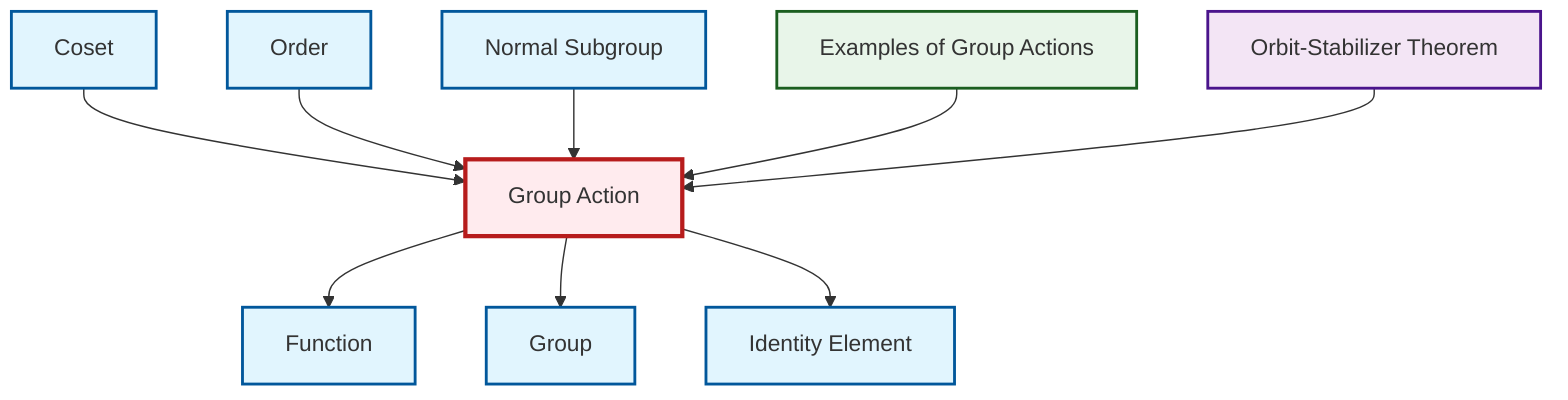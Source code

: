 graph TD
    classDef definition fill:#e1f5fe,stroke:#01579b,stroke-width:2px
    classDef theorem fill:#f3e5f5,stroke:#4a148c,stroke-width:2px
    classDef axiom fill:#fff3e0,stroke:#e65100,stroke-width:2px
    classDef example fill:#e8f5e9,stroke:#1b5e20,stroke-width:2px
    classDef current fill:#ffebee,stroke:#b71c1c,stroke-width:3px
    def-normal-subgroup["Normal Subgroup"]:::definition
    thm-orbit-stabilizer["Orbit-Stabilizer Theorem"]:::theorem
    def-coset["Coset"]:::definition
    ex-group-action-examples["Examples of Group Actions"]:::example
    def-function["Function"]:::definition
    def-group-action["Group Action"]:::definition
    def-identity-element["Identity Element"]:::definition
    def-order["Order"]:::definition
    def-group["Group"]:::definition
    def-group-action --> def-function
    def-coset --> def-group-action
    def-group-action --> def-group
    def-order --> def-group-action
    def-normal-subgroup --> def-group-action
    def-group-action --> def-identity-element
    ex-group-action-examples --> def-group-action
    thm-orbit-stabilizer --> def-group-action
    class def-group-action current
